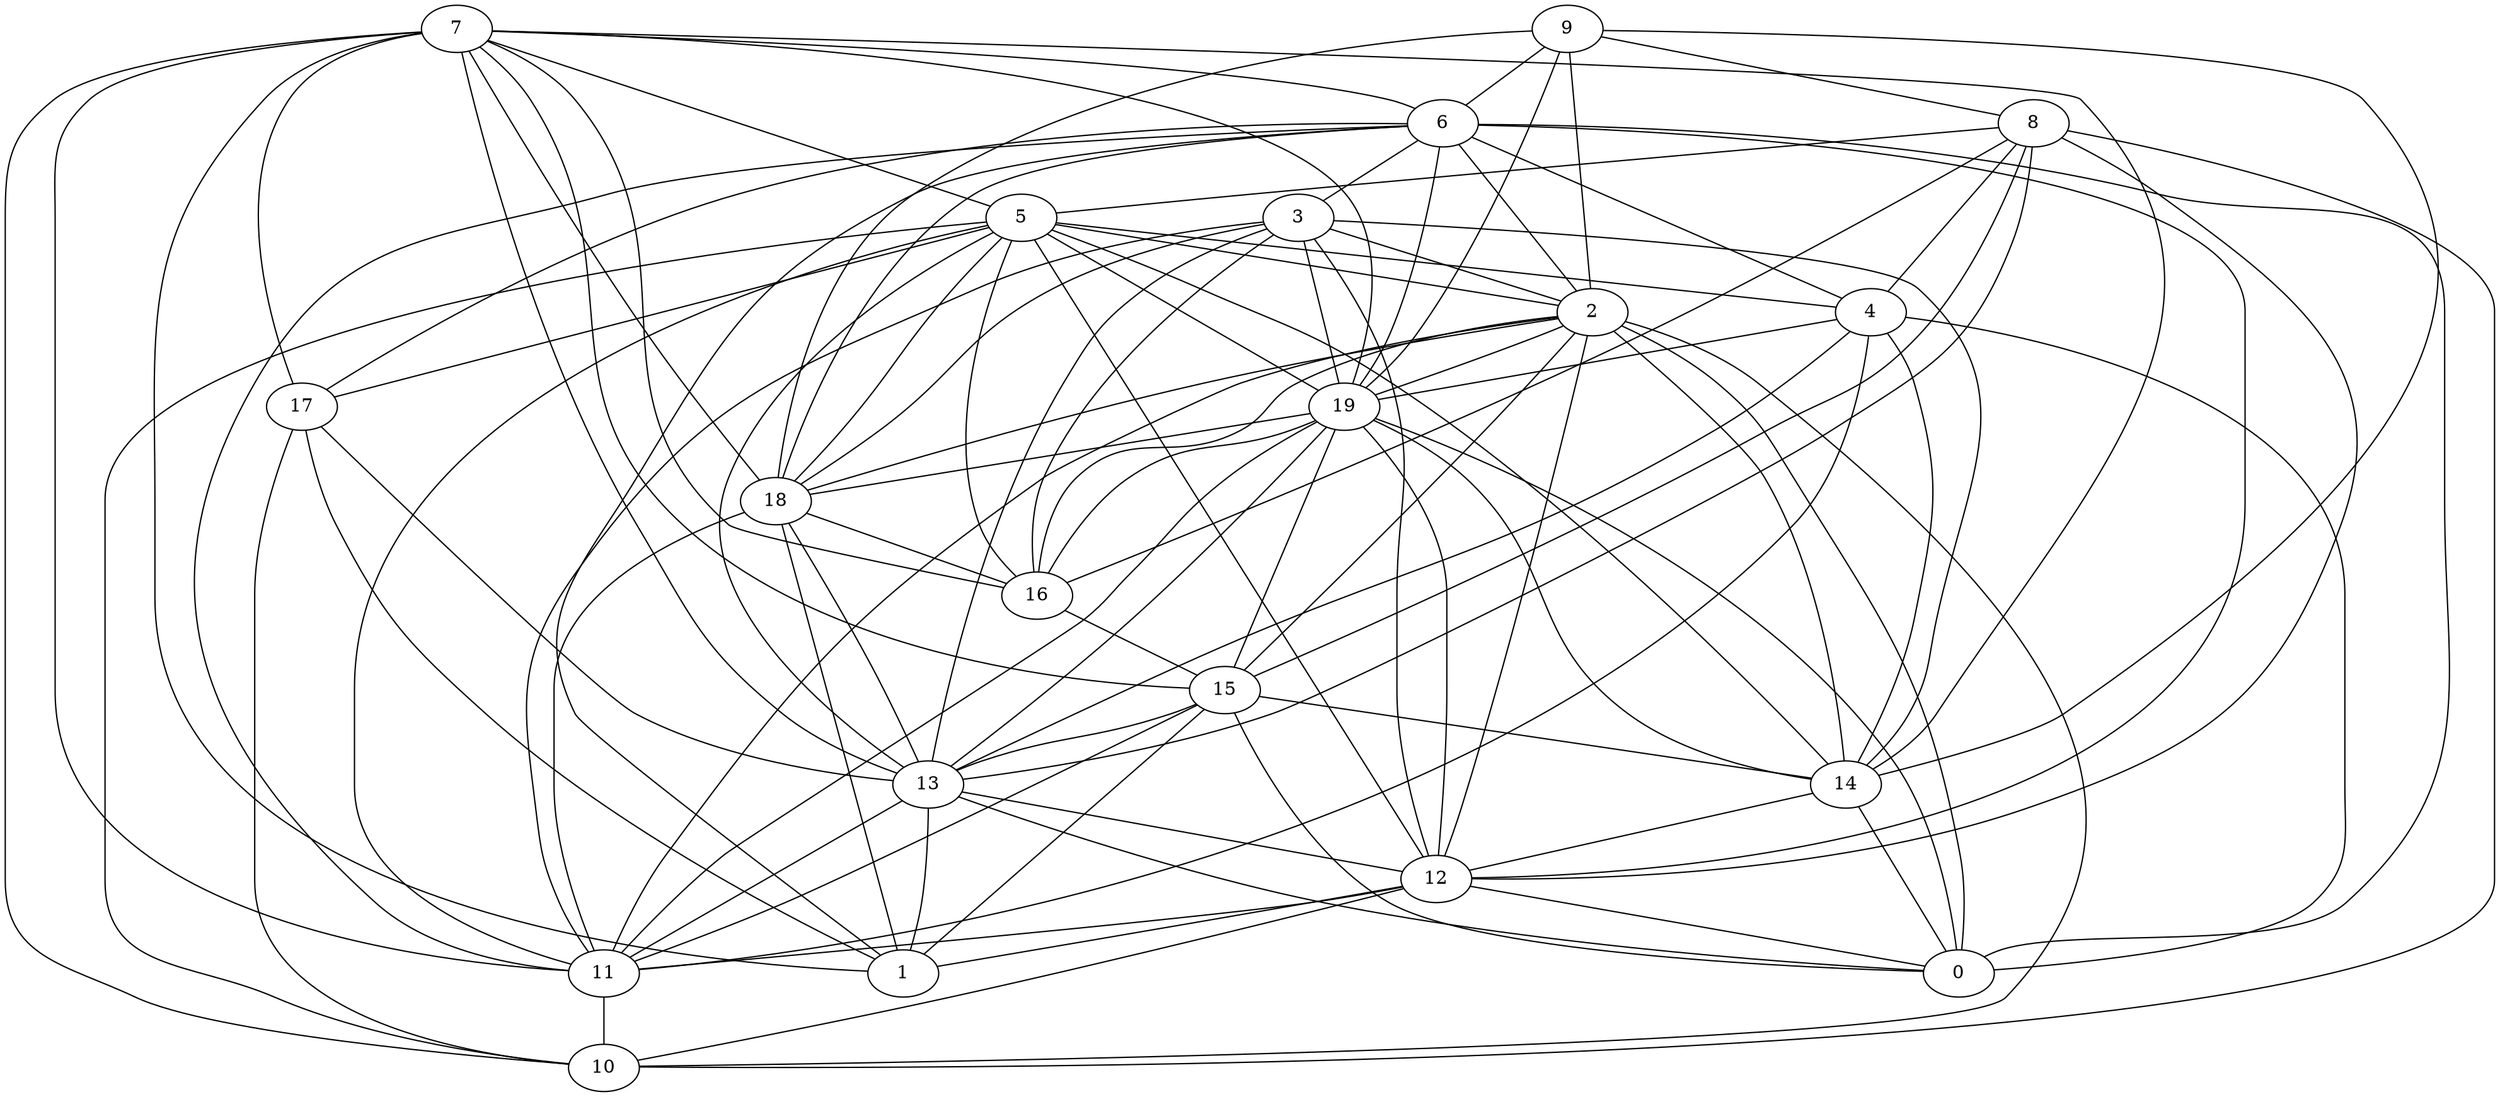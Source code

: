 digraph GG_graph {

subgraph G_graph {
edge [color = black]
"7" -> "14" [dir = none]
"7" -> "16" [dir = none]
"7" -> "19" [dir = none]
"7" -> "13" [dir = none]
"7" -> "15" [dir = none]
"7" -> "10" [dir = none]
"17" -> "13" [dir = none]
"17" -> "10" [dir = none]
"14" -> "0" [dir = none]
"8" -> "16" [dir = none]
"8" -> "4" [dir = none]
"8" -> "10" [dir = none]
"8" -> "15" [dir = none]
"5" -> "10" [dir = none]
"5" -> "17" [dir = none]
"5" -> "11" [dir = none]
"5" -> "12" [dir = none]
"5" -> "13" [dir = none]
"5" -> "4" [dir = none]
"2" -> "11" [dir = none]
"2" -> "0" [dir = none]
"2" -> "10" [dir = none]
"2" -> "15" [dir = none]
"2" -> "18" [dir = none]
"2" -> "19" [dir = none]
"2" -> "16" [dir = none]
"4" -> "0" [dir = none]
"4" -> "19" [dir = none]
"4" -> "11" [dir = none]
"19" -> "15" [dir = none]
"19" -> "18" [dir = none]
"19" -> "13" [dir = none]
"19" -> "12" [dir = none]
"6" -> "12" [dir = none]
"6" -> "11" [dir = none]
"6" -> "19" [dir = none]
"6" -> "2" [dir = none]
"6" -> "1" [dir = none]
"6" -> "3" [dir = none]
"9" -> "14" [dir = none]
"9" -> "6" [dir = none]
"9" -> "19" [dir = none]
"9" -> "2" [dir = none]
"3" -> "12" [dir = none]
"3" -> "18" [dir = none]
"3" -> "2" [dir = none]
"16" -> "15" [dir = none]
"13" -> "11" [dir = none]
"13" -> "1" [dir = none]
"15" -> "0" [dir = none]
"15" -> "1" [dir = none]
"15" -> "14" [dir = none]
"18" -> "11" [dir = none]
"18" -> "1" [dir = none]
"18" -> "16" [dir = none]
"18" -> "13" [dir = none]
"11" -> "10" [dir = none]
"14" -> "12" [dir = none]
"4" -> "14" [dir = none]
"8" -> "12" [dir = none]
"2" -> "12" [dir = none]
"6" -> "0" [dir = none]
"5" -> "16" [dir = none]
"13" -> "12" [dir = none]
"8" -> "5" [dir = none]
"5" -> "19" [dir = none]
"19" -> "16" [dir = none]
"12" -> "11" [dir = none]
"5" -> "18" [dir = none]
"8" -> "13" [dir = none]
"7" -> "17" [dir = none]
"7" -> "18" [dir = none]
"3" -> "13" [dir = none]
"19" -> "0" [dir = none]
"5" -> "2" [dir = none]
"17" -> "1" [dir = none]
"3" -> "14" [dir = none]
"13" -> "0" [dir = none]
"3" -> "11" [dir = none]
"3" -> "19" [dir = none]
"5" -> "14" [dir = none]
"12" -> "1" [dir = none]
"15" -> "13" [dir = none]
"6" -> "4" [dir = none]
"7" -> "11" [dir = none]
"12" -> "10" [dir = none]
"3" -> "16" [dir = none]
"2" -> "14" [dir = none]
"6" -> "18" [dir = none]
"19" -> "11" [dir = none]
"7" -> "5" [dir = none]
"7" -> "1" [dir = none]
"19" -> "14" [dir = none]
"15" -> "11" [dir = none]
"9" -> "18" [dir = none]
"6" -> "17" [dir = none]
"7" -> "6" [dir = none]
"12" -> "0" [dir = none]
"9" -> "8" [dir = none]
"4" -> "13" [dir = none]
}

}
